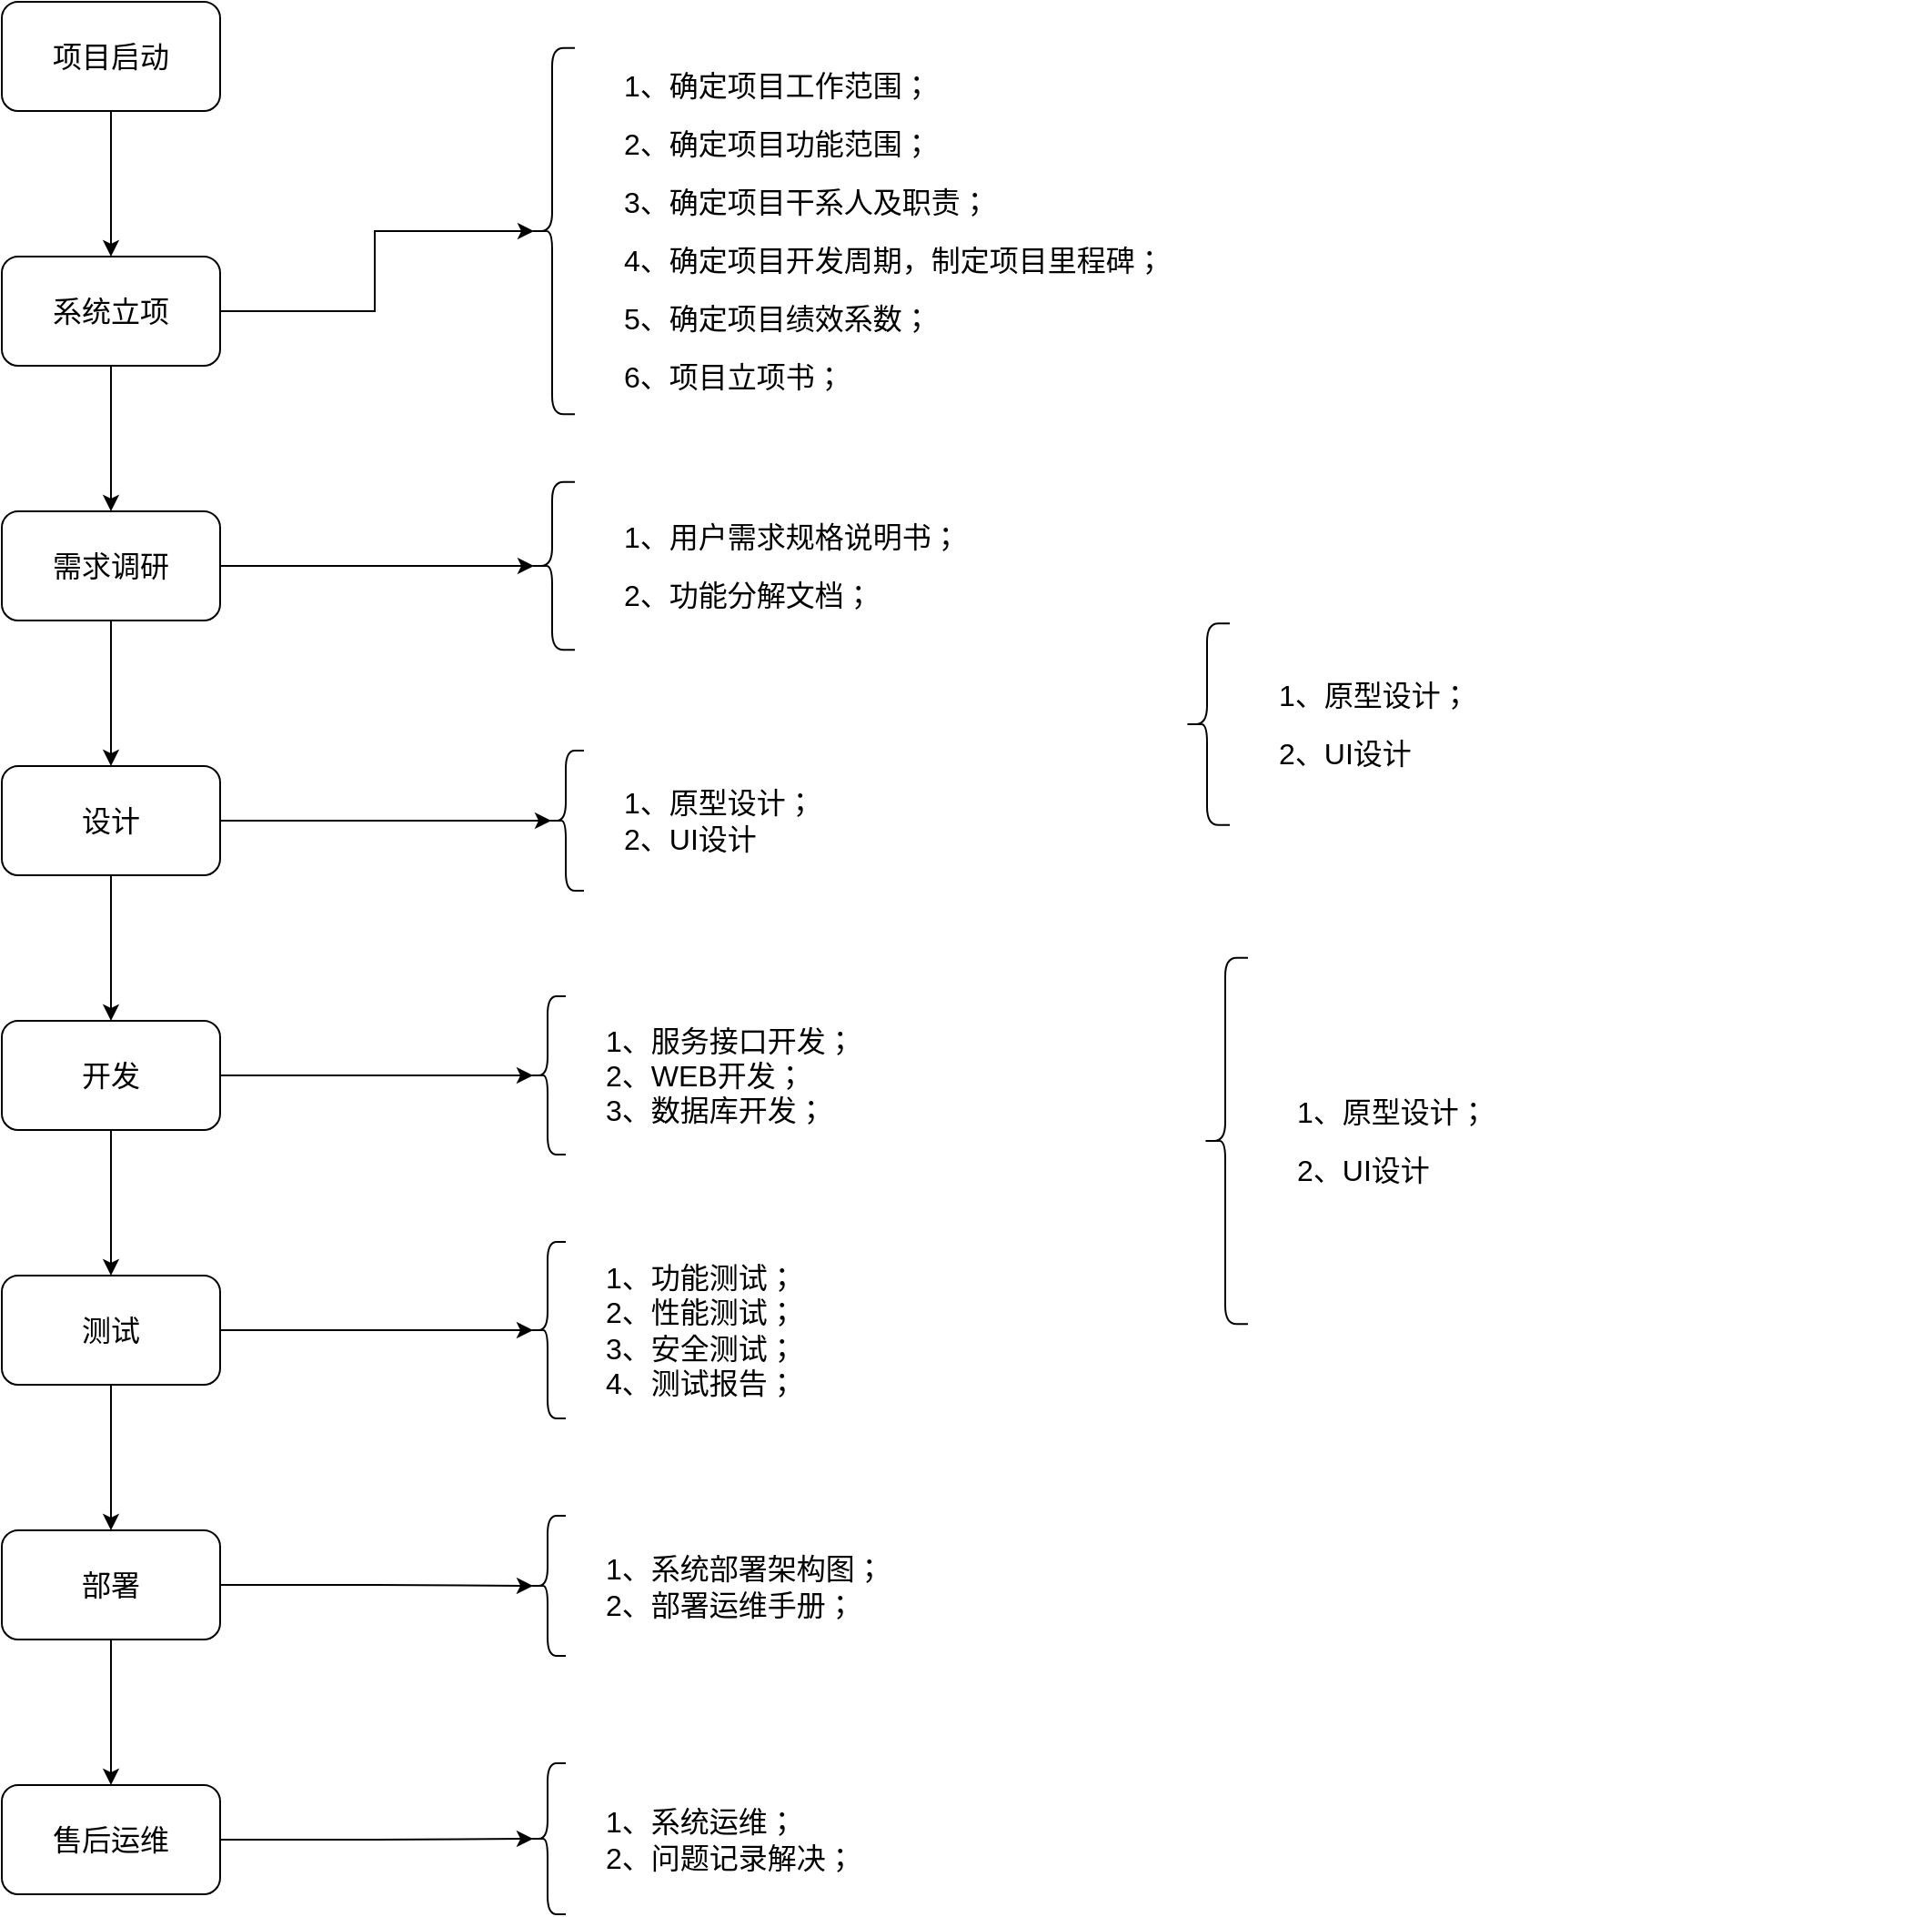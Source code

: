 <mxfile version="22.1.8" type="github">
  <diagram name="第 1 页" id="CrEvW9pFzBhu908rF6s5">
    <mxGraphModel dx="1434" dy="892" grid="1" gridSize="10" guides="1" tooltips="1" connect="1" arrows="1" fold="1" page="1" pageScale="1" pageWidth="827" pageHeight="1169" math="0" shadow="0">
      <root>
        <mxCell id="0" />
        <mxCell id="1" parent="0" />
        <mxCell id="GFlxzyXbFYNbmDDl-b3X-3" value="" style="edgeStyle=orthogonalEdgeStyle;rounded=0;orthogonalLoop=1;jettySize=auto;html=1;fontSize=16;" parent="1" source="GFlxzyXbFYNbmDDl-b3X-1" target="GFlxzyXbFYNbmDDl-b3X-2" edge="1">
          <mxGeometry relative="1" as="geometry" />
        </mxCell>
        <mxCell id="GFlxzyXbFYNbmDDl-b3X-1" value="项目启动" style="rounded=1;whiteSpace=wrap;html=1;fontSize=16;" parent="1" vertex="1">
          <mxGeometry x="60" y="23" width="120" height="60" as="geometry" />
        </mxCell>
        <mxCell id="GFlxzyXbFYNbmDDl-b3X-5" value="" style="edgeStyle=orthogonalEdgeStyle;rounded=0;orthogonalLoop=1;jettySize=auto;html=1;fontSize=16;" parent="1" source="GFlxzyXbFYNbmDDl-b3X-2" target="GFlxzyXbFYNbmDDl-b3X-4" edge="1">
          <mxGeometry relative="1" as="geometry" />
        </mxCell>
        <mxCell id="GFlxzyXbFYNbmDDl-b3X-2" value="系统立项" style="whiteSpace=wrap;html=1;rounded=1;fontSize=16;" parent="1" vertex="1">
          <mxGeometry x="60" y="163" width="120" height="60" as="geometry" />
        </mxCell>
        <mxCell id="GFlxzyXbFYNbmDDl-b3X-7" value="" style="edgeStyle=orthogonalEdgeStyle;rounded=0;orthogonalLoop=1;jettySize=auto;html=1;fontSize=16;" parent="1" source="GFlxzyXbFYNbmDDl-b3X-4" target="GFlxzyXbFYNbmDDl-b3X-6" edge="1">
          <mxGeometry relative="1" as="geometry" />
        </mxCell>
        <mxCell id="GFlxzyXbFYNbmDDl-b3X-4" value="需求调研" style="whiteSpace=wrap;html=1;rounded=1;fontSize=16;" parent="1" vertex="1">
          <mxGeometry x="60" y="303" width="120" height="60" as="geometry" />
        </mxCell>
        <mxCell id="GFlxzyXbFYNbmDDl-b3X-9" value="" style="edgeStyle=orthogonalEdgeStyle;rounded=0;orthogonalLoop=1;jettySize=auto;html=1;fontSize=16;" parent="1" source="GFlxzyXbFYNbmDDl-b3X-6" target="GFlxzyXbFYNbmDDl-b3X-8" edge="1">
          <mxGeometry relative="1" as="geometry" />
        </mxCell>
        <mxCell id="GFlxzyXbFYNbmDDl-b3X-6" value="设计" style="whiteSpace=wrap;html=1;rounded=1;fontSize=16;" parent="1" vertex="1">
          <mxGeometry x="60" y="443" width="120" height="60" as="geometry" />
        </mxCell>
        <mxCell id="GFlxzyXbFYNbmDDl-b3X-11" value="" style="edgeStyle=orthogonalEdgeStyle;rounded=0;orthogonalLoop=1;jettySize=auto;html=1;fontSize=16;" parent="1" source="GFlxzyXbFYNbmDDl-b3X-8" target="GFlxzyXbFYNbmDDl-b3X-10" edge="1">
          <mxGeometry relative="1" as="geometry" />
        </mxCell>
        <mxCell id="GFlxzyXbFYNbmDDl-b3X-8" value="开发" style="whiteSpace=wrap;html=1;rounded=1;fontSize=16;" parent="1" vertex="1">
          <mxGeometry x="60" y="583" width="120" height="60" as="geometry" />
        </mxCell>
        <mxCell id="GFlxzyXbFYNbmDDl-b3X-13" value="" style="edgeStyle=orthogonalEdgeStyle;rounded=0;orthogonalLoop=1;jettySize=auto;html=1;fontSize=16;" parent="1" source="GFlxzyXbFYNbmDDl-b3X-10" target="GFlxzyXbFYNbmDDl-b3X-12" edge="1">
          <mxGeometry relative="1" as="geometry" />
        </mxCell>
        <mxCell id="GFlxzyXbFYNbmDDl-b3X-10" value="测试" style="whiteSpace=wrap;html=1;rounded=1;fontSize=16;" parent="1" vertex="1">
          <mxGeometry x="60" y="723" width="120" height="60" as="geometry" />
        </mxCell>
        <mxCell id="GFlxzyXbFYNbmDDl-b3X-15" value="" style="edgeStyle=orthogonalEdgeStyle;rounded=0;orthogonalLoop=1;jettySize=auto;html=1;fontSize=16;" parent="1" source="GFlxzyXbFYNbmDDl-b3X-12" target="GFlxzyXbFYNbmDDl-b3X-14" edge="1">
          <mxGeometry relative="1" as="geometry" />
        </mxCell>
        <mxCell id="GFlxzyXbFYNbmDDl-b3X-12" value="部署" style="whiteSpace=wrap;html=1;rounded=1;fontSize=16;" parent="1" vertex="1">
          <mxGeometry x="60" y="863" width="120" height="60" as="geometry" />
        </mxCell>
        <mxCell id="GFlxzyXbFYNbmDDl-b3X-14" value="售后运维" style="whiteSpace=wrap;html=1;rounded=1;fontSize=16;" parent="1" vertex="1">
          <mxGeometry x="60" y="1003" width="120" height="60" as="geometry" />
        </mxCell>
        <mxCell id="GFlxzyXbFYNbmDDl-b3X-17" style="edgeStyle=orthogonalEdgeStyle;rounded=0;orthogonalLoop=1;jettySize=auto;html=1;exitX=1;exitY=0.5;exitDx=0;exitDy=0;entryX=0.1;entryY=0.5;entryDx=0;entryDy=0;entryPerimeter=0;fontSize=16;" parent="1" source="GFlxzyXbFYNbmDDl-b3X-2" target="GFlxzyXbFYNbmDDl-b3X-16" edge="1">
          <mxGeometry relative="1" as="geometry" />
        </mxCell>
        <mxCell id="GFlxzyXbFYNbmDDl-b3X-23" value="" style="group;fontSize=16;" parent="1" vertex="1" connectable="0">
          <mxGeometry x="350" y="40" width="400" height="218" as="geometry" />
        </mxCell>
        <mxCell id="GFlxzyXbFYNbmDDl-b3X-16" value="" style="shape=curlyBracket;whiteSpace=wrap;html=1;rounded=1;labelPosition=left;verticalLabelPosition=middle;align=right;verticalAlign=middle;fontSize=16;" parent="GFlxzyXbFYNbmDDl-b3X-23" vertex="1">
          <mxGeometry y="8.385" width="25" height="201.231" as="geometry" />
        </mxCell>
        <mxCell id="GFlxzyXbFYNbmDDl-b3X-21" value="&lt;p style=&quot;line-height: 100%;&quot;&gt;1、确定项目工作范围；&lt;/p&gt;&lt;p style=&quot;line-height: 100%;&quot;&gt;2、确定项目功能范围；&lt;/p&gt;&lt;p style=&quot;line-height: 100%;&quot;&gt;3、确定项目干系人及职责；&lt;/p&gt;&lt;p style=&quot;line-height: 100%;&quot;&gt;4、确定项目开发周期，制定项目里程碑；&lt;/p&gt;&lt;p style=&quot;line-height: 100%;&quot;&gt;5、确定项目绩效系数；&lt;/p&gt;&lt;p style=&quot;line-height: 100%;&quot;&gt;6、项目立项书；&lt;/p&gt;" style="text;html=1;strokeColor=none;fillColor=none;align=left;verticalAlign=middle;whiteSpace=wrap;rounded=0;horizontal=1;fontSize=16;" parent="GFlxzyXbFYNbmDDl-b3X-23" vertex="1">
          <mxGeometry x="50" width="350" height="218" as="geometry" />
        </mxCell>
        <mxCell id="GFlxzyXbFYNbmDDl-b3X-26" style="edgeStyle=orthogonalEdgeStyle;rounded=0;orthogonalLoop=1;jettySize=auto;html=1;entryX=0.1;entryY=0.5;entryDx=0;entryDy=0;entryPerimeter=0;fontSize=16;" parent="1" source="GFlxzyXbFYNbmDDl-b3X-4" target="HhBOS2dgm90hjr-vvZMC-8" edge="1">
          <mxGeometry relative="1" as="geometry">
            <mxPoint x="352.96" y="333" as="targetPoint" />
          </mxGeometry>
        </mxCell>
        <mxCell id="GFlxzyXbFYNbmDDl-b3X-29" value="" style="group;fontSize=16;" parent="1" vertex="1" connectable="0">
          <mxGeometry x="360" y="434.5" width="250" height="77" as="geometry" />
        </mxCell>
        <mxCell id="GFlxzyXbFYNbmDDl-b3X-30" value="" style="shape=curlyBracket;whiteSpace=wrap;html=1;rounded=1;labelPosition=left;verticalLabelPosition=middle;align=right;verticalAlign=middle;fontSize=16;" parent="GFlxzyXbFYNbmDDl-b3X-29" vertex="1">
          <mxGeometry width="20" height="77" as="geometry" />
        </mxCell>
        <mxCell id="GFlxzyXbFYNbmDDl-b3X-31" value="1、原型设计；&lt;br style=&quot;font-size: 16px;&quot;&gt;2、UI设计" style="text;html=1;strokeColor=none;fillColor=none;align=left;verticalAlign=middle;whiteSpace=wrap;rounded=0;fontSize=16;" parent="GFlxzyXbFYNbmDDl-b3X-29" vertex="1">
          <mxGeometry x="40" width="210" height="77" as="geometry" />
        </mxCell>
        <mxCell id="GFlxzyXbFYNbmDDl-b3X-32" style="edgeStyle=orthogonalEdgeStyle;rounded=0;orthogonalLoop=1;jettySize=auto;html=1;entryX=0.1;entryY=0.5;entryDx=0;entryDy=0;entryPerimeter=0;fontSize=16;" parent="1" source="GFlxzyXbFYNbmDDl-b3X-6" target="GFlxzyXbFYNbmDDl-b3X-30" edge="1">
          <mxGeometry relative="1" as="geometry" />
        </mxCell>
        <mxCell id="GFlxzyXbFYNbmDDl-b3X-33" value="" style="group;fontSize=16;verticalAlign=middle;" parent="1" vertex="1" connectable="0">
          <mxGeometry x="350" y="569.5" width="250" height="87" as="geometry" />
        </mxCell>
        <mxCell id="GFlxzyXbFYNbmDDl-b3X-34" value="" style="shape=curlyBracket;whiteSpace=wrap;html=1;rounded=1;labelPosition=left;verticalLabelPosition=middle;align=right;verticalAlign=middle;fontSize=16;" parent="GFlxzyXbFYNbmDDl-b3X-33" vertex="1">
          <mxGeometry width="20" height="87" as="geometry" />
        </mxCell>
        <mxCell id="GFlxzyXbFYNbmDDl-b3X-35" value="1、服务接口开发；&lt;br style=&quot;font-size: 16px;&quot;&gt;2、WEB开发；&lt;br style=&quot;font-size: 16px;&quot;&gt;3、数据库开发；" style="text;html=1;strokeColor=none;fillColor=none;align=left;verticalAlign=middle;whiteSpace=wrap;rounded=0;fontSize=16;" parent="GFlxzyXbFYNbmDDl-b3X-33" vertex="1">
          <mxGeometry x="40" width="210" height="87" as="geometry" />
        </mxCell>
        <mxCell id="GFlxzyXbFYNbmDDl-b3X-36" style="edgeStyle=orthogonalEdgeStyle;rounded=0;orthogonalLoop=1;jettySize=auto;html=1;entryX=0.1;entryY=0.5;entryDx=0;entryDy=0;entryPerimeter=0;fontSize=16;" parent="1" source="GFlxzyXbFYNbmDDl-b3X-8" target="GFlxzyXbFYNbmDDl-b3X-34" edge="1">
          <mxGeometry relative="1" as="geometry" />
        </mxCell>
        <mxCell id="GFlxzyXbFYNbmDDl-b3X-37" value="" style="group;fontSize=16;" parent="1" vertex="1" connectable="0">
          <mxGeometry x="350" y="704.5" width="250" height="97" as="geometry" />
        </mxCell>
        <mxCell id="GFlxzyXbFYNbmDDl-b3X-38" value="" style="shape=curlyBracket;whiteSpace=wrap;html=1;rounded=1;labelPosition=left;verticalLabelPosition=middle;align=right;verticalAlign=middle;fontSize=16;" parent="GFlxzyXbFYNbmDDl-b3X-37" vertex="1">
          <mxGeometry width="20" height="97" as="geometry" />
        </mxCell>
        <mxCell id="GFlxzyXbFYNbmDDl-b3X-39" value="1、功能测试；&lt;br style=&quot;font-size: 16px;&quot;&gt;2、性能测试；&lt;br style=&quot;font-size: 16px;&quot;&gt;3、安全测试；&lt;br style=&quot;font-size: 16px;&quot;&gt;4、测试报告；" style="text;html=1;strokeColor=none;fillColor=none;align=left;verticalAlign=middle;whiteSpace=wrap;rounded=0;fontSize=16;" parent="GFlxzyXbFYNbmDDl-b3X-37" vertex="1">
          <mxGeometry x="40" width="210" height="97" as="geometry" />
        </mxCell>
        <mxCell id="GFlxzyXbFYNbmDDl-b3X-40" style="edgeStyle=orthogonalEdgeStyle;rounded=0;orthogonalLoop=1;jettySize=auto;html=1;entryX=0.1;entryY=0.5;entryDx=0;entryDy=0;entryPerimeter=0;fontSize=16;" parent="1" source="GFlxzyXbFYNbmDDl-b3X-10" target="GFlxzyXbFYNbmDDl-b3X-38" edge="1">
          <mxGeometry relative="1" as="geometry" />
        </mxCell>
        <mxCell id="GFlxzyXbFYNbmDDl-b3X-41" value="" style="group;fontSize=16;" parent="1" vertex="1" connectable="0">
          <mxGeometry x="350" y="855" width="250" height="77" as="geometry" />
        </mxCell>
        <mxCell id="GFlxzyXbFYNbmDDl-b3X-42" value="" style="shape=curlyBracket;whiteSpace=wrap;html=1;rounded=1;labelPosition=left;verticalLabelPosition=middle;align=right;verticalAlign=middle;fontSize=16;" parent="GFlxzyXbFYNbmDDl-b3X-41" vertex="1">
          <mxGeometry width="20" height="77" as="geometry" />
        </mxCell>
        <mxCell id="GFlxzyXbFYNbmDDl-b3X-43" value="1、系统部署架构图；&lt;br style=&quot;font-size: 16px;&quot;&gt;2、部署运维手册；" style="text;html=1;strokeColor=none;fillColor=none;align=left;verticalAlign=middle;whiteSpace=wrap;rounded=0;fontSize=16;" parent="GFlxzyXbFYNbmDDl-b3X-41" vertex="1">
          <mxGeometry x="40" width="210" height="77" as="geometry" />
        </mxCell>
        <mxCell id="GFlxzyXbFYNbmDDl-b3X-44" style="edgeStyle=orthogonalEdgeStyle;rounded=0;orthogonalLoop=1;jettySize=auto;html=1;entryX=0.1;entryY=0.5;entryDx=0;entryDy=0;entryPerimeter=0;fontSize=16;" parent="1" source="GFlxzyXbFYNbmDDl-b3X-12" target="GFlxzyXbFYNbmDDl-b3X-42" edge="1">
          <mxGeometry relative="1" as="geometry" />
        </mxCell>
        <mxCell id="HhBOS2dgm90hjr-vvZMC-1" value="" style="group;fontSize=16;" vertex="1" connectable="0" parent="1">
          <mxGeometry x="350" y="991" width="250" height="83" as="geometry" />
        </mxCell>
        <mxCell id="HhBOS2dgm90hjr-vvZMC-2" value="" style="shape=curlyBracket;whiteSpace=wrap;html=1;rounded=1;labelPosition=left;verticalLabelPosition=middle;align=right;verticalAlign=middle;fontSize=16;" vertex="1" parent="HhBOS2dgm90hjr-vvZMC-1">
          <mxGeometry width="20" height="83" as="geometry" />
        </mxCell>
        <mxCell id="HhBOS2dgm90hjr-vvZMC-3" value="1、系统运维；&lt;br style=&quot;font-size: 16px;&quot;&gt;2、问题记录解决；" style="text;html=1;strokeColor=none;fillColor=none;align=left;verticalAlign=middle;whiteSpace=wrap;rounded=0;fontSize=16;" vertex="1" parent="HhBOS2dgm90hjr-vvZMC-1">
          <mxGeometry x="40" width="210" height="83" as="geometry" />
        </mxCell>
        <mxCell id="HhBOS2dgm90hjr-vvZMC-4" style="edgeStyle=orthogonalEdgeStyle;rounded=0;orthogonalLoop=1;jettySize=auto;html=1;entryX=0.1;entryY=0.5;entryDx=0;entryDy=0;entryPerimeter=0;fontSize=16;" edge="1" parent="1" source="GFlxzyXbFYNbmDDl-b3X-14" target="HhBOS2dgm90hjr-vvZMC-2">
          <mxGeometry relative="1" as="geometry" />
        </mxCell>
        <mxCell id="HhBOS2dgm90hjr-vvZMC-7" value="" style="group;fontSize=16;" vertex="1" connectable="0" parent="1">
          <mxGeometry x="350" y="283" width="400" height="100" as="geometry" />
        </mxCell>
        <mxCell id="HhBOS2dgm90hjr-vvZMC-8" value="" style="shape=curlyBracket;whiteSpace=wrap;html=1;rounded=1;labelPosition=left;verticalLabelPosition=middle;align=right;verticalAlign=middle;fontSize=16;" vertex="1" parent="HhBOS2dgm90hjr-vvZMC-7">
          <mxGeometry y="3.846" width="25" height="92.308" as="geometry" />
        </mxCell>
        <mxCell id="HhBOS2dgm90hjr-vvZMC-9" value="&lt;p style=&quot;line-height: 100%;&quot;&gt;1、用户需求规格说明书；&lt;/p&gt;&lt;p style=&quot;line-height: 100%;&quot;&gt;2、功能分解文档；&lt;/p&gt;" style="text;html=1;strokeColor=none;fillColor=none;align=left;verticalAlign=middle;whiteSpace=wrap;rounded=0;horizontal=1;fontSize=16;" vertex="1" parent="HhBOS2dgm90hjr-vvZMC-7">
          <mxGeometry x="50" width="350" height="100" as="geometry" />
        </mxCell>
        <mxCell id="HhBOS2dgm90hjr-vvZMC-19" value="" style="group;fontSize=16;" vertex="1" connectable="0" parent="1">
          <mxGeometry x="710" y="360" width="400" height="120" as="geometry" />
        </mxCell>
        <mxCell id="HhBOS2dgm90hjr-vvZMC-20" value="" style="shape=curlyBracket;whiteSpace=wrap;html=1;rounded=1;labelPosition=left;verticalLabelPosition=middle;align=right;verticalAlign=middle;fontSize=16;" vertex="1" parent="HhBOS2dgm90hjr-vvZMC-19">
          <mxGeometry y="4.615" width="25" height="110.769" as="geometry" />
        </mxCell>
        <mxCell id="HhBOS2dgm90hjr-vvZMC-21" value="&lt;p style=&quot;line-height: 100%;&quot;&gt;1、原型设计；&lt;/p&gt;&lt;p style=&quot;line-height: 100%;&quot;&gt;2、UI设计&lt;/p&gt;" style="text;html=1;strokeColor=none;fillColor=none;align=left;verticalAlign=middle;whiteSpace=wrap;rounded=0;horizontal=1;fontSize=16;" vertex="1" parent="HhBOS2dgm90hjr-vvZMC-19">
          <mxGeometry x="50" width="350" height="120" as="geometry" />
        </mxCell>
        <mxCell id="HhBOS2dgm90hjr-vvZMC-22" value="" style="group;fontSize=16;" vertex="1" connectable="0" parent="1">
          <mxGeometry x="720" y="540" width="400" height="218" as="geometry" />
        </mxCell>
        <mxCell id="HhBOS2dgm90hjr-vvZMC-23" value="" style="shape=curlyBracket;whiteSpace=wrap;html=1;rounded=1;labelPosition=left;verticalLabelPosition=middle;align=right;verticalAlign=middle;fontSize=16;" vertex="1" parent="HhBOS2dgm90hjr-vvZMC-22">
          <mxGeometry y="8.385" width="25" height="201.231" as="geometry" />
        </mxCell>
        <mxCell id="HhBOS2dgm90hjr-vvZMC-24" value="&lt;p style=&quot;line-height: 100%;&quot;&gt;1、原型设计；&lt;/p&gt;&lt;p style=&quot;line-height: 100%;&quot;&gt;2、UI设计&lt;/p&gt;" style="text;html=1;strokeColor=none;fillColor=none;align=left;verticalAlign=middle;whiteSpace=wrap;rounded=0;horizontal=1;fontSize=16;" vertex="1" parent="HhBOS2dgm90hjr-vvZMC-22">
          <mxGeometry x="50" width="350" height="218" as="geometry" />
        </mxCell>
      </root>
    </mxGraphModel>
  </diagram>
</mxfile>
